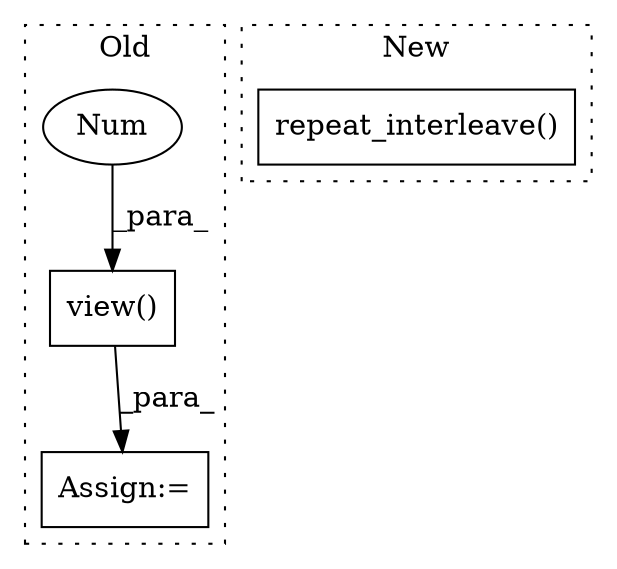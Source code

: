 digraph G {
subgraph cluster0 {
1 [label="view()" a="75" s="14441,14478" l="9,1" shape="box"];
3 [label="Num" a="76" s="14450" l="2" shape="ellipse"];
4 [label="Assign:=" a="68" s="14437" l="3" shape="box"];
label = "Old";
style="dotted";
}
subgraph cluster1 {
2 [label="repeat_interleave()" a="75" s="14593,14625" l="20,8" shape="box"];
label = "New";
style="dotted";
}
1 -> 4 [label="_para_"];
3 -> 1 [label="_para_"];
}
